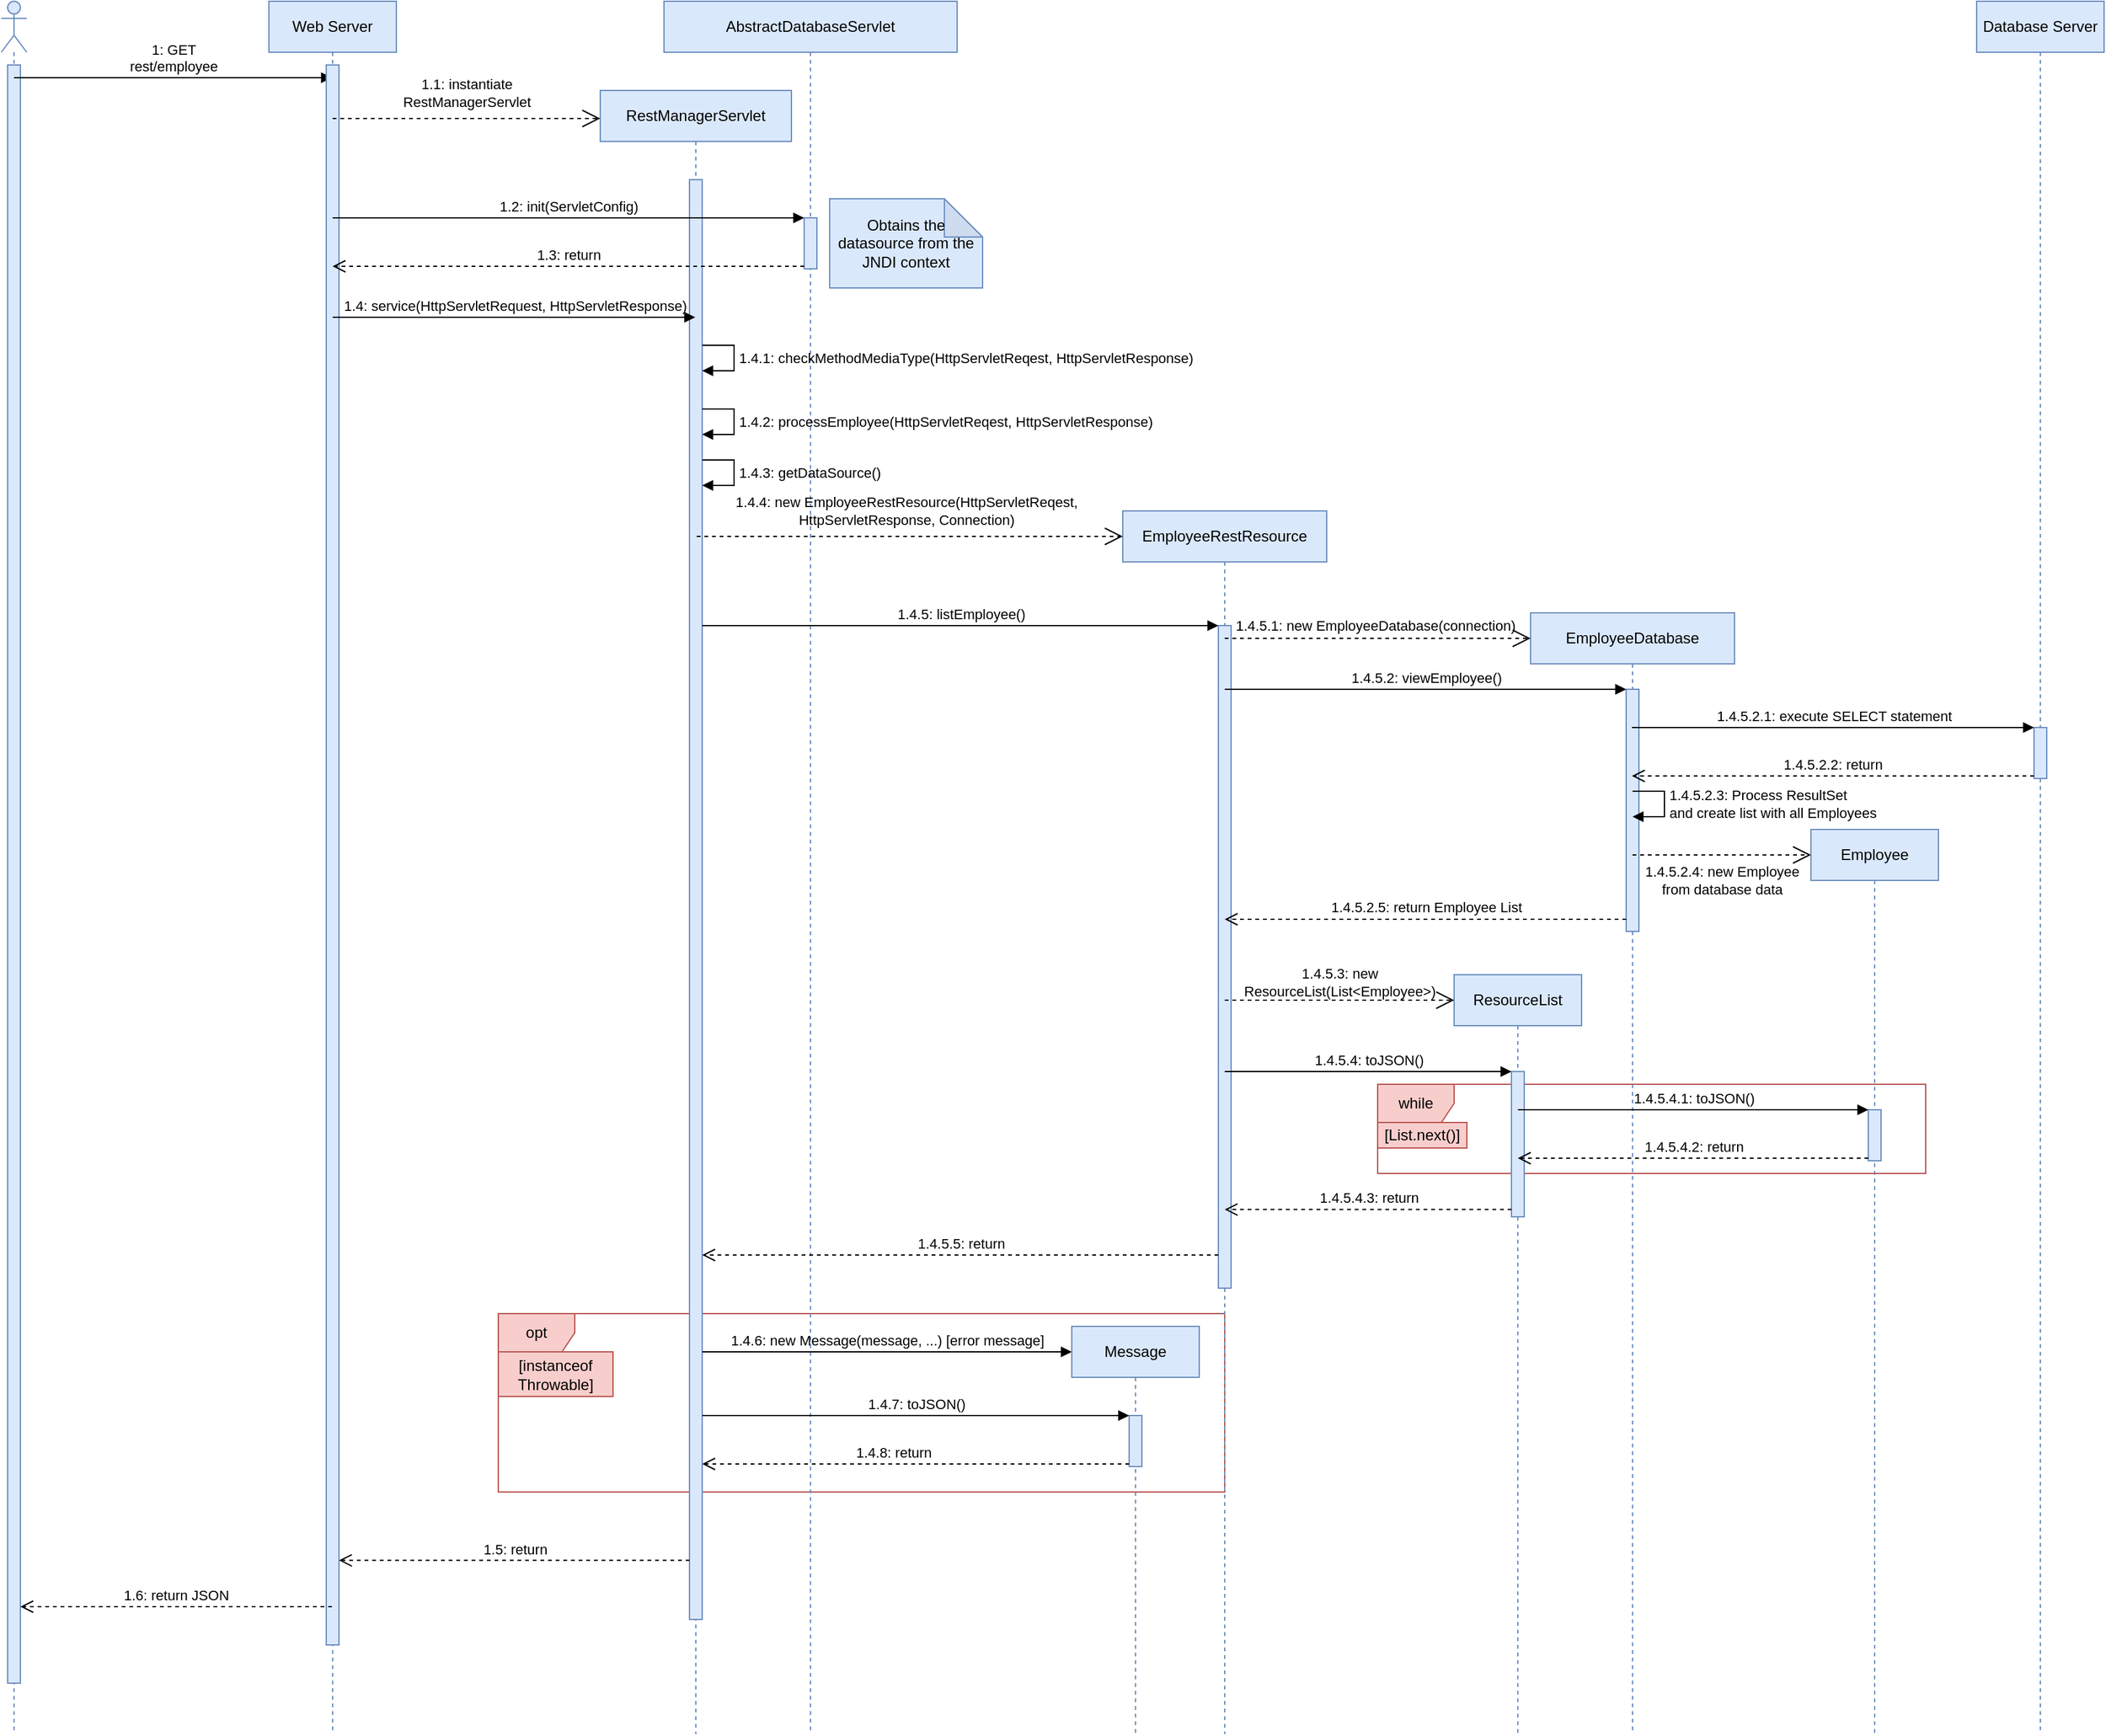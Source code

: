 <mxfile version="14.6.5" type="device"><diagram name="Page-1" id="13e1069c-82ec-6db2-03f1-153e76fe0fe0"><mxGraphModel dx="1422" dy="705" grid="1" gridSize="10" guides="1" tooltips="1" connect="1" arrows="1" fold="1" page="1" pageScale="1" pageWidth="1100" pageHeight="850" background="#ffffff" math="0" shadow="0"><root><mxCell id="0"/><mxCell id="1" parent="0"/><mxCell id="5KssSixdmaf8bSzgaWMH-73" value="opt" style="shape=umlFrame;whiteSpace=wrap;html=1;fillColor=#f8cecc;strokeColor=#b85450;" parent="1" vertex="1"><mxGeometry x="420" y="1070" width="570" height="140" as="geometry"/></mxCell><mxCell id="5KssSixdmaf8bSzgaWMH-1" value="" style="shape=umlLifeline;participant=umlActor;perimeter=lifelinePerimeter;whiteSpace=wrap;html=1;container=1;collapsible=0;recursiveResize=0;verticalAlign=top;spacingTop=36;outlineConnect=0;fillColor=#dae8fc;strokeColor=#6c8ebf;" parent="1" vertex="1"><mxGeometry x="30" y="40" width="20" height="1360" as="geometry"/></mxCell><mxCell id="5KssSixdmaf8bSzgaWMH-6" value="" style="html=1;points=[];perimeter=orthogonalPerimeter;fillColor=#dae8fc;strokeColor=#6c8ebf;" parent="5KssSixdmaf8bSzgaWMH-1" vertex="1"><mxGeometry x="5" y="50" width="10" height="1270" as="geometry"/></mxCell><mxCell id="5KssSixdmaf8bSzgaWMH-7" value="1: GET&lt;br&gt;rest/employee" style="html=1;verticalAlign=bottom;endArrow=block;labelBackgroundColor=none;" parent="5KssSixdmaf8bSzgaWMH-1" target="5KssSixdmaf8bSzgaWMH-2" edge="1"><mxGeometry width="80" relative="1" as="geometry"><mxPoint x="10" y="60" as="sourcePoint"/><mxPoint x="90" y="60" as="targetPoint"/></mxGeometry></mxCell><mxCell id="5KssSixdmaf8bSzgaWMH-4" value="Database Server" style="shape=umlLifeline;perimeter=lifelinePerimeter;whiteSpace=wrap;html=1;container=1;collapsible=0;recursiveResize=0;outlineConnect=0;fillColor=#dae8fc;strokeColor=#6c8ebf;" parent="1" vertex="1"><mxGeometry x="1580" y="40" width="100" height="1360" as="geometry"/></mxCell><mxCell id="6oN4uuW8XkQYYN64TQAF-2" value="" style="html=1;points=[];perimeter=orthogonalPerimeter;fillColor=#dae8fc;strokeColor=#6c8ebf;" parent="5KssSixdmaf8bSzgaWMH-4" vertex="1"><mxGeometry x="45" y="570" width="10" height="40" as="geometry"/></mxCell><mxCell id="5KssSixdmaf8bSzgaWMH-5" value="RestManagerServlet" style="shape=umlLifeline;perimeter=lifelinePerimeter;whiteSpace=wrap;html=1;container=1;collapsible=0;recursiveResize=0;outlineConnect=0;fillColor=#dae8fc;strokeColor=#6c8ebf;" parent="1" vertex="1"><mxGeometry x="500" y="110" width="150" height="1290" as="geometry"/></mxCell><mxCell id="5KssSixdmaf8bSzgaWMH-15" value="" style="html=1;points=[];perimeter=orthogonalPerimeter;fillColor=#dae8fc;strokeColor=#6c8ebf;" parent="5KssSixdmaf8bSzgaWMH-5" vertex="1"><mxGeometry x="70" y="70" width="10" height="1130" as="geometry"/></mxCell><mxCell id="5KssSixdmaf8bSzgaWMH-2" value="Web Server" style="shape=umlLifeline;perimeter=lifelinePerimeter;whiteSpace=wrap;html=1;container=1;collapsible=0;recursiveResize=0;outlineConnect=0;fillColor=#dae8fc;strokeColor=#6c8ebf;" parent="1" vertex="1"><mxGeometry x="240" y="40" width="100" height="1360" as="geometry"/></mxCell><mxCell id="5KssSixdmaf8bSzgaWMH-8" value="" style="html=1;points=[];perimeter=orthogonalPerimeter;fillColor=#dae8fc;strokeColor=#6c8ebf;" parent="5KssSixdmaf8bSzgaWMH-2" vertex="1"><mxGeometry x="45" y="50" width="10" height="1240" as="geometry"/></mxCell><mxCell id="5KssSixdmaf8bSzgaWMH-16" value="1.4: service(HttpServletRequest, HttpServletResponse)" style="html=1;verticalAlign=bottom;endArrow=block;labelBackgroundColor=none;" parent="5KssSixdmaf8bSzgaWMH-2" edge="1"><mxGeometry width="80" relative="1" as="geometry"><mxPoint x="50" y="248" as="sourcePoint"/><mxPoint x="334.5" y="248" as="targetPoint"/></mxGeometry></mxCell><mxCell id="5KssSixdmaf8bSzgaWMH-9" value="AbstractDatabaseServlet" style="shape=umlLifeline;perimeter=lifelinePerimeter;whiteSpace=wrap;html=1;container=1;collapsible=0;recursiveResize=0;outlineConnect=0;fillColor=#dae8fc;strokeColor=#6c8ebf;" parent="1" vertex="1"><mxGeometry x="550" y="40" width="230" height="1360" as="geometry"/></mxCell><mxCell id="5KssSixdmaf8bSzgaWMH-11" value="" style="html=1;points=[];perimeter=orthogonalPerimeter;fillColor=#dae8fc;strokeColor=#6c8ebf;" parent="5KssSixdmaf8bSzgaWMH-9" vertex="1"><mxGeometry x="110" y="170" width="10" height="40" as="geometry"/></mxCell><mxCell id="5KssSixdmaf8bSzgaWMH-14" value="Obtains the datasource from the JNDI context" style="shape=note;whiteSpace=wrap;html=1;backgroundOutline=1;darkOpacity=0.05;fillColor=#dae8fc;strokeColor=#6c8ebf;" parent="5KssSixdmaf8bSzgaWMH-9" vertex="1"><mxGeometry x="130" y="155" width="120" height="70" as="geometry"/></mxCell><mxCell id="5KssSixdmaf8bSzgaWMH-18" value="1.4.1: checkMethodMediaType(HttpServletReqest, HttpServletResponse)" style="edgeStyle=orthogonalEdgeStyle;html=1;align=left;spacingLeft=2;endArrow=block;rounded=0;entryX=1;entryY=0;labelBackgroundColor=none;" parent="5KssSixdmaf8bSzgaWMH-9" edge="1"><mxGeometry relative="1" as="geometry"><mxPoint x="30" y="270" as="sourcePoint"/><Array as="points"><mxPoint x="55" y="270"/></Array><mxPoint x="30" y="290" as="targetPoint"/></mxGeometry></mxCell><mxCell id="5KssSixdmaf8bSzgaWMH-12" value="1.2: init(ServletConfig)" style="html=1;verticalAlign=bottom;endArrow=block;entryX=0;entryY=0;labelBackgroundColor=none;" parent="1" source="5KssSixdmaf8bSzgaWMH-2" target="5KssSixdmaf8bSzgaWMH-11" edge="1"><mxGeometry relative="1" as="geometry"><mxPoint x="575" y="190" as="sourcePoint"/></mxGeometry></mxCell><mxCell id="5KssSixdmaf8bSzgaWMH-13" value="1.3: return" style="html=1;verticalAlign=bottom;endArrow=open;dashed=1;endSize=8;exitX=0;exitY=0.95;labelBackgroundColor=none;" parent="1" source="5KssSixdmaf8bSzgaWMH-11" target="5KssSixdmaf8bSzgaWMH-2" edge="1"><mxGeometry relative="1" as="geometry"><mxPoint x="575" y="266" as="targetPoint"/></mxGeometry></mxCell><mxCell id="5KssSixdmaf8bSzgaWMH-10" value="1.1: instantiate&lt;br&gt;RestManagerServlet" style="endArrow=open;endSize=12;dashed=1;html=1;movable=1;resizable=0;rotatable=0;deletable=1;editable=1;connectable=0;labelBackgroundColor=none;" parent="1" source="5KssSixdmaf8bSzgaWMH-2" edge="1"><mxGeometry y="20" width="160" relative="1" as="geometry"><mxPoint x="330" y="132" as="sourcePoint"/><mxPoint x="500" y="132" as="targetPoint"/><mxPoint as="offset"/></mxGeometry></mxCell><mxCell id="5KssSixdmaf8bSzgaWMH-26" value="1.4.3: getDataSource()" style="edgeStyle=orthogonalEdgeStyle;html=1;align=left;spacingLeft=2;endArrow=block;rounded=0;entryX=1;entryY=0;labelBackgroundColor=none;" parent="1" edge="1"><mxGeometry relative="1" as="geometry"><mxPoint x="580" y="400" as="sourcePoint"/><Array as="points"><mxPoint x="605" y="400"/></Array><mxPoint x="580" y="420" as="targetPoint"/></mxGeometry></mxCell><mxCell id="5KssSixdmaf8bSzgaWMH-27" value="EmployeeRestResource" style="shape=umlLifeline;perimeter=lifelinePerimeter;whiteSpace=wrap;html=1;container=1;collapsible=0;recursiveResize=0;outlineConnect=0;fillColor=#dae8fc;strokeColor=#6c8ebf;" parent="1" vertex="1"><mxGeometry x="910" y="440" width="160" height="960" as="geometry"/></mxCell><mxCell id="5KssSixdmaf8bSzgaWMH-31" value="" style="html=1;points=[];perimeter=orthogonalPerimeter;fillColor=#dae8fc;strokeColor=#6c8ebf;" parent="5KssSixdmaf8bSzgaWMH-27" vertex="1"><mxGeometry x="75" y="90" width="10" height="520" as="geometry"/></mxCell><mxCell id="5KssSixdmaf8bSzgaWMH-28" value="1.4.4: new EmployeeRestResource(&lt;span style=&quot;text-align: left&quot;&gt;HttpServletReqest,&lt;br&gt;HttpServletResponse, Connection&lt;/span&gt;)" style="endArrow=open;endSize=12;dashed=1;html=1;exitX=0.14;exitY=0.424;exitDx=0;exitDy=0;exitPerimeter=0;labelBackgroundColor=none;" parent="1" edge="1"><mxGeometry x="-0.017" y="20" width="160" relative="1" as="geometry"><mxPoint x="575.7" y="460.0" as="sourcePoint"/><mxPoint x="910" y="460" as="targetPoint"/><mxPoint as="offset"/></mxGeometry></mxCell><mxCell id="5KssSixdmaf8bSzgaWMH-32" value="1.4.5: listEmployee()" style="html=1;verticalAlign=bottom;endArrow=block;entryX=0;entryY=0;labelBackgroundColor=none;" parent="1" source="5KssSixdmaf8bSzgaWMH-15" target="5KssSixdmaf8bSzgaWMH-31" edge="1"><mxGeometry relative="1" as="geometry"><mxPoint x="915" y="530" as="sourcePoint"/></mxGeometry></mxCell><mxCell id="5KssSixdmaf8bSzgaWMH-33" value="1.4.5.5: return" style="html=1;verticalAlign=bottom;endArrow=open;dashed=1;endSize=8;exitX=0;exitY=0.95;labelBackgroundColor=none;" parent="1" source="5KssSixdmaf8bSzgaWMH-31" target="5KssSixdmaf8bSzgaWMH-15" edge="1"><mxGeometry relative="1" as="geometry"><mxPoint x="915" y="606" as="targetPoint"/></mxGeometry></mxCell><mxCell id="5KssSixdmaf8bSzgaWMH-95" value="1.6: return JSON" style="html=1;verticalAlign=bottom;endArrow=open;dashed=1;endSize=8;labelBackgroundColor=none;" parent="1" source="5KssSixdmaf8bSzgaWMH-2" target="5KssSixdmaf8bSzgaWMH-6" edge="1"><mxGeometry relative="1" as="geometry"><mxPoint x="260" y="1320" as="sourcePoint"/><mxPoint x="60" y="1320" as="targetPoint"/><Array as="points"><mxPoint x="270" y="1300"/></Array></mxGeometry></mxCell><mxCell id="6oN4uuW8XkQYYN64TQAF-1" value="1.4.2: processEmployee(HttpServletReqest, HttpServletResponse)" style="edgeStyle=orthogonalEdgeStyle;html=1;align=left;spacingLeft=2;endArrow=block;rounded=0;entryX=1;entryY=0;labelBackgroundColor=none;" parent="1" edge="1"><mxGeometry relative="1" as="geometry"><mxPoint x="580" y="360" as="sourcePoint"/><Array as="points"><mxPoint x="605" y="360"/></Array><mxPoint x="580" y="380" as="targetPoint"/></mxGeometry></mxCell><mxCell id="6oN4uuW8XkQYYN64TQAF-3" value="EmployeeDatabase" style="shape=umlLifeline;perimeter=lifelinePerimeter;whiteSpace=wrap;html=1;container=1;collapsible=0;recursiveResize=0;outlineConnect=0;fillColor=#dae8fc;strokeColor=#6c8ebf;" parent="1" vertex="1"><mxGeometry x="1230" y="520" width="160" height="880" as="geometry"/></mxCell><mxCell id="6oN4uuW8XkQYYN64TQAF-4" value="" style="html=1;points=[];perimeter=orthogonalPerimeter;fillColor=#dae8fc;strokeColor=#6c8ebf;" parent="6oN4uuW8XkQYYN64TQAF-3" vertex="1"><mxGeometry x="75" y="60" width="10" height="190" as="geometry"/></mxCell><mxCell id="6oN4uuW8XkQYYN64TQAF-5" value="1.4.5.2: viewEmployee()" style="html=1;verticalAlign=bottom;endArrow=block;entryX=0;entryY=0;labelBackgroundColor=none;" parent="1" target="6oN4uuW8XkQYYN64TQAF-4" edge="1"><mxGeometry relative="1" as="geometry"><mxPoint x="990" y="580" as="sourcePoint"/></mxGeometry></mxCell><mxCell id="6oN4uuW8XkQYYN64TQAF-6" value="1.4.5.2.5: return Employee List" style="html=1;verticalAlign=bottom;endArrow=open;dashed=1;endSize=8;exitX=0;exitY=0.95;labelBackgroundColor=none;" parent="1" source="6oN4uuW8XkQYYN64TQAF-4" target="5KssSixdmaf8bSzgaWMH-27" edge="1"><mxGeometry relative="1" as="geometry"><mxPoint x="990" y="713" as="targetPoint"/></mxGeometry></mxCell><mxCell id="6oN4uuW8XkQYYN64TQAF-7" value="1.4.5.1: new EmployeeDatabase(connection)" style="endArrow=open;endSize=12;dashed=1;html=1;labelBackgroundColor=none;" parent="1" edge="1"><mxGeometry x="-0.017" y="10" width="160" relative="1" as="geometry"><mxPoint x="990" y="540" as="sourcePoint"/><mxPoint x="1230" y="540" as="targetPoint"/><mxPoint as="offset"/></mxGeometry></mxCell><mxCell id="6oN4uuW8XkQYYN64TQAF-8" value="1.4.5.2.1: execute SELECT statement" style="html=1;verticalAlign=bottom;endArrow=block;entryX=0;entryY=0;labelBackgroundColor=none;" parent="1" target="6oN4uuW8XkQYYN64TQAF-2" edge="1"><mxGeometry relative="1" as="geometry"><mxPoint x="1309.5" y="610" as="sourcePoint"/></mxGeometry></mxCell><mxCell id="6oN4uuW8XkQYYN64TQAF-9" value="1.4.5.2.2: return" style="html=1;verticalAlign=bottom;endArrow=open;dashed=1;endSize=8;exitX=0;exitY=0.95;labelBackgroundColor=none;" parent="1" source="6oN4uuW8XkQYYN64TQAF-2" edge="1"><mxGeometry relative="1" as="geometry"><mxPoint x="1309.5" y="648" as="targetPoint"/></mxGeometry></mxCell><mxCell id="6oN4uuW8XkQYYN64TQAF-10" value="1.4.5.2.3: Process ResultSet&lt;br&gt;and create list with all Employees&amp;nbsp;" style="edgeStyle=orthogonalEdgeStyle;html=1;align=left;spacingLeft=2;endArrow=block;rounded=0;entryX=1;entryY=0;labelBackgroundColor=none;" parent="1" edge="1"><mxGeometry relative="1" as="geometry"><mxPoint x="1310" y="660" as="sourcePoint"/><Array as="points"><mxPoint x="1335" y="660"/></Array><mxPoint x="1310" y="680" as="targetPoint"/></mxGeometry></mxCell><mxCell id="6oN4uuW8XkQYYN64TQAF-12" value="Employee" style="shape=umlLifeline;perimeter=lifelinePerimeter;whiteSpace=wrap;html=1;container=1;collapsible=0;recursiveResize=0;outlineConnect=0;fillColor=#dae8fc;strokeColor=#6c8ebf;" parent="1" vertex="1"><mxGeometry x="1450" y="690" width="100" height="710" as="geometry"/></mxCell><mxCell id="6oN4uuW8XkQYYN64TQAF-13" value="1.4.5.2.4: new Employee&lt;br&gt;from database data" style="endArrow=open;endSize=12;dashed=1;html=1;labelBackgroundColor=none;" parent="6oN4uuW8XkQYYN64TQAF-12" source="6oN4uuW8XkQYYN64TQAF-3" edge="1"><mxGeometry x="0.0" y="-20" width="160" relative="1" as="geometry"><mxPoint x="-60" y="20" as="sourcePoint"/><mxPoint y="20" as="targetPoint"/><mxPoint as="offset"/></mxGeometry></mxCell><mxCell id="6oN4uuW8XkQYYN64TQAF-20" value="" style="html=1;points=[];perimeter=orthogonalPerimeter;fillColor=#dae8fc;strokeColor=#6c8ebf;" parent="6oN4uuW8XkQYYN64TQAF-12" vertex="1"><mxGeometry x="45" y="220" width="10" height="40" as="geometry"/></mxCell><mxCell id="6oN4uuW8XkQYYN64TQAF-23" value="while" style="shape=umlFrame;whiteSpace=wrap;html=1;fillColor=#f8cecc;strokeColor=#b85450;" parent="6oN4uuW8XkQYYN64TQAF-12" vertex="1"><mxGeometry x="-340" y="200" width="430" height="70" as="geometry"/></mxCell><mxCell id="6oN4uuW8XkQYYN64TQAF-15" value="ResourceList" style="shape=umlLifeline;perimeter=lifelinePerimeter;whiteSpace=wrap;html=1;container=1;collapsible=0;recursiveResize=0;outlineConnect=0;fillColor=#dae8fc;strokeColor=#6c8ebf;" parent="1" vertex="1"><mxGeometry x="1170" y="804" width="100" height="596" as="geometry"/></mxCell><mxCell id="6oN4uuW8XkQYYN64TQAF-16" value="1.4.5.3: new&lt;br&gt;ResourceList(List&amp;lt;Employee&amp;gt;)" style="endArrow=open;endSize=12;dashed=1;html=1;labelBackgroundColor=none;" parent="6oN4uuW8XkQYYN64TQAF-15" source="5KssSixdmaf8bSzgaWMH-27" edge="1"><mxGeometry x="0.002" y="14" width="160" relative="1" as="geometry"><mxPoint x="-60" y="20" as="sourcePoint"/><mxPoint y="20" as="targetPoint"/><mxPoint as="offset"/></mxGeometry></mxCell><mxCell id="6oN4uuW8XkQYYN64TQAF-17" value="" style="html=1;points=[];perimeter=orthogonalPerimeter;fillColor=#dae8fc;strokeColor=#6c8ebf;" parent="6oN4uuW8XkQYYN64TQAF-15" vertex="1"><mxGeometry x="45" y="76" width="10" height="114" as="geometry"/></mxCell><mxCell id="6oN4uuW8XkQYYN64TQAF-18" value="1.4.5.4: toJSON()" style="html=1;verticalAlign=bottom;endArrow=block;entryX=0;entryY=0;" parent="1" source="5KssSixdmaf8bSzgaWMH-27" target="6oN4uuW8XkQYYN64TQAF-17" edge="1"><mxGeometry relative="1" as="geometry"><mxPoint x="1070" y="880" as="sourcePoint"/></mxGeometry></mxCell><mxCell id="6oN4uuW8XkQYYN64TQAF-19" value="1.4.5.4.3: return" style="html=1;verticalAlign=bottom;endArrow=open;dashed=1;endSize=8;exitX=0;exitY=0.95;labelBackgroundColor=none;" parent="1" source="6oN4uuW8XkQYYN64TQAF-17" target="5KssSixdmaf8bSzgaWMH-27" edge="1"><mxGeometry relative="1" as="geometry"><mxPoint x="1145" y="956" as="targetPoint"/></mxGeometry></mxCell><mxCell id="6oN4uuW8XkQYYN64TQAF-22" value="1.4.5.4.2: return" style="html=1;verticalAlign=bottom;endArrow=open;dashed=1;endSize=8;exitX=0;exitY=0.95;labelBackgroundColor=none;" parent="1" source="6oN4uuW8XkQYYN64TQAF-20" target="6oN4uuW8XkQYYN64TQAF-15" edge="1"><mxGeometry relative="1" as="geometry"><mxPoint x="1425" y="976" as="targetPoint"/></mxGeometry></mxCell><mxCell id="6oN4uuW8XkQYYN64TQAF-21" value="1.4.5.4.1: toJSON()" style="html=1;verticalAlign=bottom;endArrow=block;entryX=0;entryY=0;labelBackgroundColor=none;" parent="1" source="6oN4uuW8XkQYYN64TQAF-15" target="6oN4uuW8XkQYYN64TQAF-20" edge="1"><mxGeometry relative="1" as="geometry"><mxPoint x="1425" y="900" as="sourcePoint"/></mxGeometry></mxCell><mxCell id="6oN4uuW8XkQYYN64TQAF-24" value="[List.next()]" style="text;html=1;strokeColor=#b85450;fillColor=#f8cecc;align=center;verticalAlign=middle;whiteSpace=wrap;rounded=0;" parent="1" vertex="1"><mxGeometry x="1110" y="920" width="70" height="20" as="geometry"/></mxCell><mxCell id="5KssSixdmaf8bSzgaWMH-75" value="[instanceof Throwable]" style="text;html=1;strokeColor=#b85450;fillColor=#f8cecc;align=center;verticalAlign=middle;whiteSpace=wrap;rounded=0;" parent="1" vertex="1"><mxGeometry x="420" y="1100" width="90" height="35" as="geometry"/></mxCell><mxCell id="5KssSixdmaf8bSzgaWMH-69" value="1.4.6: new Message(message, ...) [error message]" style="html=1;verticalAlign=bottom;endArrow=block;labelBackgroundColor=none;" parent="1" edge="1"><mxGeometry relative="1" as="geometry"><mxPoint x="580" y="1100" as="sourcePoint"/><mxPoint x="870" y="1100" as="targetPoint"/></mxGeometry></mxCell><mxCell id="6oN4uuW8XkQYYN64TQAF-25" value="Message" style="shape=umlLifeline;perimeter=lifelinePerimeter;whiteSpace=wrap;html=1;container=1;collapsible=0;recursiveResize=0;outlineConnect=0;fillColor=#dae8fc;strokeColor=#6c8ebf;" parent="1" vertex="1"><mxGeometry x="870" y="1080" width="100" height="320" as="geometry"/></mxCell><mxCell id="6oN4uuW8XkQYYN64TQAF-28" value="" style="html=1;points=[];perimeter=orthogonalPerimeter;fillColor=#dae8fc;strokeColor=#6c8ebf;" parent="6oN4uuW8XkQYYN64TQAF-25" vertex="1"><mxGeometry x="45" y="70" width="10" height="40" as="geometry"/></mxCell><mxCell id="6oN4uuW8XkQYYN64TQAF-30" value="1.4.8: return" style="html=1;verticalAlign=bottom;endArrow=open;dashed=1;endSize=8;exitX=0;exitY=0.95;labelBackgroundColor=none;" parent="1" source="6oN4uuW8XkQYYN64TQAF-28" target="5KssSixdmaf8bSzgaWMH-15" edge="1"><mxGeometry x="0.104" relative="1" as="geometry"><mxPoint x="845" y="1226" as="targetPoint"/><mxPoint as="offset"/></mxGeometry></mxCell><mxCell id="6oN4uuW8XkQYYN64TQAF-29" value="1.4.7: toJSON()" style="html=1;verticalAlign=bottom;endArrow=block;entryX=0;entryY=0;labelBackgroundColor=none;" parent="1" source="5KssSixdmaf8bSzgaWMH-15" target="6oN4uuW8XkQYYN64TQAF-28" edge="1"><mxGeometry relative="1" as="geometry"><mxPoint x="600" y="1150" as="sourcePoint"/></mxGeometry></mxCell><mxCell id="6oN4uuW8XkQYYN64TQAF-31" value="1.5: return" style="html=1;verticalAlign=bottom;endArrow=open;dashed=1;endSize=8;labelBackgroundColor=none;exitX=0.003;exitY=0.959;exitDx=0;exitDy=0;exitPerimeter=0;" parent="1" source="5KssSixdmaf8bSzgaWMH-15" target="5KssSixdmaf8bSzgaWMH-8" edge="1"><mxGeometry relative="1" as="geometry"><mxPoint x="320" y="1260" as="targetPoint"/><mxPoint x="450" y="1264" as="sourcePoint"/></mxGeometry></mxCell></root></mxGraphModel></diagram></mxfile>